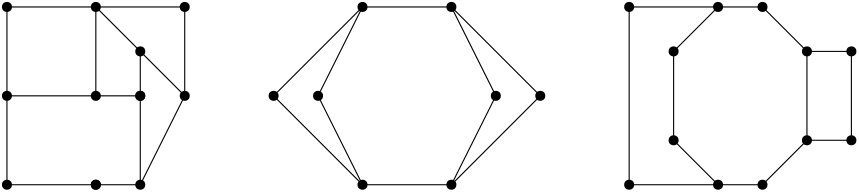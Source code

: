 <?xml version="1.0"?>
<!DOCTYPE ipe SYSTEM "ipe.dtd">
<ipe version="70107" creator="Ipe 7.2.1">
<info created="D:20140929104200" modified="D:20160108132735"/>
<ipestyle name="basic">
<symbol name="arrow/arc(spx)">
<path stroke="sym-stroke" fill="sym-stroke" pen="sym-pen">
0 0 m
-1 0.333 l
-1 -0.333 l
h
</path>
</symbol>
<symbol name="arrow/farc(spx)">
<path stroke="sym-stroke" fill="white" pen="sym-pen">
0 0 m
-1 0.333 l
-1 -0.333 l
h
</path>
</symbol>
<symbol name="mark/circle(sx)" transformations="translations">
<path fill="sym-stroke">
0.6 0 0 0.6 0 0 e
0.4 0 0 0.4 0 0 e
</path>
</symbol>
<symbol name="mark/disk(sx)" transformations="translations">
<path fill="sym-stroke">
0.6 0 0 0.6 0 0 e
</path>
</symbol>
<symbol name="mark/fdisk(sfx)" transformations="translations">
<group>
<path fill="sym-fill">
0.5 0 0 0.5 0 0 e
</path>
<path fill="sym-stroke" fillrule="eofill">
0.6 0 0 0.6 0 0 e
0.4 0 0 0.4 0 0 e
</path>
</group>
</symbol>
<symbol name="mark/box(sx)" transformations="translations">
<path fill="sym-stroke" fillrule="eofill">
-0.6 -0.6 m
0.6 -0.6 l
0.6 0.6 l
-0.6 0.6 l
h
-0.4 -0.4 m
0.4 -0.4 l
0.4 0.4 l
-0.4 0.4 l
h
</path>
</symbol>
<symbol name="mark/square(sx)" transformations="translations">
<path fill="sym-stroke">
-0.6 -0.6 m
0.6 -0.6 l
0.6 0.6 l
-0.6 0.6 l
h
</path>
</symbol>
<symbol name="mark/fsquare(sfx)" transformations="translations">
<group>
<path fill="sym-fill">
-0.5 -0.5 m
0.5 -0.5 l
0.5 0.5 l
-0.5 0.5 l
h
</path>
<path fill="sym-stroke" fillrule="eofill">
-0.6 -0.6 m
0.6 -0.6 l
0.6 0.6 l
-0.6 0.6 l
h
-0.4 -0.4 m
0.4 -0.4 l
0.4 0.4 l
-0.4 0.4 l
h
</path>
</group>
</symbol>
<symbol name="mark/cross(sx)" transformations="translations">
<group>
<path fill="sym-stroke">
-0.43 -0.57 m
0.57 0.43 l
0.43 0.57 l
-0.57 -0.43 l
h
</path>
<path fill="sym-stroke">
-0.43 0.57 m
0.57 -0.43 l
0.43 -0.57 l
-0.57 0.43 l
h
</path>
</group>
</symbol>
<symbol name="arrow/fnormal(spx)">
<path stroke="sym-stroke" fill="white" pen="sym-pen">
0 0 m
-1 0.333 l
-1 -0.333 l
h
</path>
</symbol>
<symbol name="arrow/pointed(spx)">
<path stroke="sym-stroke" fill="sym-stroke" pen="sym-pen">
0 0 m
-1 0.333 l
-0.8 0 l
-1 -0.333 l
h
</path>
</symbol>
<symbol name="arrow/fpointed(spx)">
<path stroke="sym-stroke" fill="white" pen="sym-pen">
0 0 m
-1 0.333 l
-0.8 0 l
-1 -0.333 l
h
</path>
</symbol>
<symbol name="arrow/linear(spx)">
<path stroke="sym-stroke" pen="sym-pen">
-1 0.333 m
0 0 l
-1 -0.333 l
</path>
</symbol>
<symbol name="arrow/fdouble(spx)">
<path stroke="sym-stroke" fill="white" pen="sym-pen">
0 0 m
-1 0.333 l
-1 -0.333 l
h
-1 0 m
-2 0.333 l
-2 -0.333 l
h
</path>
</symbol>
<symbol name="arrow/double(spx)">
<path stroke="sym-stroke" fill="sym-stroke" pen="sym-pen">
0 0 m
-1 0.333 l
-1 -0.333 l
h
-1 0 m
-2 0.333 l
-2 -0.333 l
h
</path>
</symbol>
<pen name="heavier" value="0.8"/>
<pen name="fat" value="1.2"/>
<pen name="ultrafat" value="2"/>
<symbolsize name="large" value="5"/>
<symbolsize name="small" value="2"/>
<symbolsize name="tiny" value="1.1"/>
<arrowsize name="large" value="10"/>
<arrowsize name="small" value="5"/>
<arrowsize name="tiny" value="3"/>
<color name="red" value="1 0 0"/>
<color name="green" value="0 1 0"/>
<color name="blue" value="0 0 1"/>
<color name="yellow" value="1 1 0"/>
<color name="orange" value="1 0.647 0"/>
<color name="gold" value="1 0.843 0"/>
<color name="purple" value="0.627 0.125 0.941"/>
<color name="gray" value="0.745"/>
<color name="brown" value="0.647 0.165 0.165"/>
<color name="navy" value="0 0 0.502"/>
<color name="pink" value="1 0.753 0.796"/>
<color name="seagreen" value="0.18 0.545 0.341"/>
<color name="turquoise" value="0.251 0.878 0.816"/>
<color name="violet" value="0.933 0.51 0.933"/>
<color name="darkblue" value="0 0 0.545"/>
<color name="darkcyan" value="0 0.545 0.545"/>
<color name="darkgray" value="0.663"/>
<color name="darkgreen" value="0 0.392 0"/>
<color name="darkmagenta" value="0.545 0 0.545"/>
<color name="darkorange" value="1 0.549 0"/>
<color name="darkred" value="0.545 0 0"/>
<color name="lightblue" value="0.678 0.847 0.902"/>
<color name="lightcyan" value="0.878 1 1"/>
<color name="lightgray" value="0.827"/>
<color name="lightgreen" value="0.565 0.933 0.565"/>
<color name="lightyellow" value="1 1 0.878"/>
<dashstyle name="dashed" value="[4] 0"/>
<dashstyle name="dotted" value="[1 3] 0"/>
<dashstyle name="dash dotted" value="[4 2 1 2] 0"/>
<dashstyle name="dash dot dotted" value="[4 2 1 2 1 2] 0"/>
<textsize name="large" value="\large"/>
<textsize name="Large" value="\Large"/>
<textsize name="LARGE" value="\LARGE"/>
<textsize name="huge" value="\huge"/>
<textsize name="Huge" value="\Huge"/>
<textsize name="small" value="\small"/>
<textsize name="footnote" value="\footnotesize"/>
<textsize name="tiny" value="\tiny"/>
<textstyle name="center" begin="\begin{center}" end="\end{center}"/>
<textstyle name="itemize" begin="\begin{itemize}" end="\end{itemize}"/>
<textstyle name="item" begin="\begin{itemize}\item{}" end="\end{itemize}"/>
<gridsize name="4 pts" value="4"/>
<gridsize name="8 pts (~3 mm)" value="8"/>
<gridsize name="16 pts (~6 mm)" value="16"/>
<gridsize name="32 pts (~12 mm)" value="32"/>
<gridsize name="10 pts (~3.5 mm)" value="10"/>
<gridsize name="20 pts (~7 mm)" value="20"/>
<gridsize name="14 pts (~5 mm)" value="14"/>
<gridsize name="28 pts (~10 mm)" value="28"/>
<gridsize name="56 pts (~20 mm)" value="56"/>
<anglesize name="90 deg" value="90"/>
<anglesize name="60 deg" value="60"/>
<anglesize name="45 deg" value="45"/>
<anglesize name="30 deg" value="30"/>
<anglesize name="22.5 deg" value="22.5"/>
<tiling name="falling" angle="-60" step="4" width="1"/>
<tiling name="rising" angle="30" step="4" width="1"/>
</ipestyle>
<page>
<layer name="alpha"/>
<view layers="alpha" active="alpha"/>
<use layer="alpha" name="mark/disk(sx)" pos="64 768" size="normal" stroke="black"/>
<use name="mark/disk(sx)" pos="64 736" size="normal" stroke="black"/>
<use name="mark/disk(sx)" pos="64 704" size="normal" stroke="black"/>
<use name="mark/disk(sx)" pos="96 768" size="normal" stroke="black"/>
<use name="mark/disk(sx)" pos="96 736" size="normal" stroke="black"/>
<use name="mark/disk(sx)" pos="96 704" size="normal" stroke="black"/>
<use name="mark/disk(sx)" pos="96 704" size="normal" stroke="black"/>
<use name="mark/disk(sx)" pos="112 704" size="normal" stroke="black"/>
<use name="mark/disk(sx)" pos="112 736" size="normal" stroke="black"/>
<use name="mark/disk(sx)" pos="112 736" size="normal" stroke="black"/>
<use name="mark/disk(sx)" pos="112 752" size="normal" stroke="black"/>
<use name="mark/disk(sx)" pos="128 736" size="normal" stroke="black"/>
<use name="mark/disk(sx)" pos="128 768" size="normal" stroke="black"/>
<path stroke="black">
64 768 m
64 704 l
112 704 l
</path>
<path stroke="black">
64 768 m
96 768 l
96 736 l
64 736 l
64 736 l
</path>
<path stroke="black">
96 736 m
112 736 l
112 704 l
</path>
<path stroke="black">
96 768 m
112 752 l
112 736 l
</path>
<path stroke="black">
112 752 m
128 736 l
128 768 l
96 768 l
</path>
<path stroke="black">
128 736 m
112 704 l
</path>
<use name="mark/disk(sx)" pos="160 736" size="normal" stroke="black"/>
<use name="mark/disk(sx)" pos="176 736" size="normal" stroke="black"/>
<use name="mark/disk(sx)" pos="192 768" size="normal" stroke="black"/>
<use name="mark/disk(sx)" pos="224 768" size="normal" stroke="black"/>
<use name="mark/disk(sx)" pos="240 736" size="normal" stroke="black"/>
<use name="mark/disk(sx)" pos="224 704" size="normal" stroke="black"/>
<use name="mark/disk(sx)" pos="192 704" size="normal" stroke="black"/>
<use name="mark/disk(sx)" pos="256 736" size="normal" stroke="black"/>
<path stroke="black">
192 768 m
176 736 l
192 704 l
224 704 l
240 736 l
224 768 l
192 768 l
</path>
<path stroke="black">
224 768 m
256 736 l
224 704 l
</path>
<path stroke="black">
192 768 m
160 736 l
192 704 l
</path>
<use name="mark/disk(sx)" pos="288 768" size="normal" stroke="black"/>
<use name="mark/disk(sx)" pos="288 704" size="normal" stroke="black"/>
<use name="mark/disk(sx)" pos="304 752" size="normal" stroke="black"/>
<use name="mark/disk(sx)" pos="304 720" size="normal" stroke="black"/>
<use name="mark/disk(sx)" pos="320 704" size="normal" stroke="black"/>
<use name="mark/disk(sx)" pos="336 704" size="normal" stroke="black"/>
<use name="mark/disk(sx)" pos="352 720" size="normal" stroke="black"/>
<use name="mark/disk(sx)" pos="352 752" size="normal" stroke="black"/>
<use name="mark/disk(sx)" pos="336 768" size="normal" stroke="black"/>
<use name="mark/disk(sx)" pos="320 768" size="normal" stroke="black"/>
<path stroke="black">
288 768 m
288 704 l
336 704 l
352 720 l
352 752 l
336 768 l
320 768 l
288 768 l
</path>
<path stroke="black">
320 768 m
304 752 l
304 720 l
320 704 l
</path>
<use name="mark/disk(sx)" pos="368 752" size="normal" stroke="black"/>
<use name="mark/disk(sx)" pos="368 720" size="normal" stroke="black"/>
<path stroke="black">
352 752 m
368 752 l
368 720 l
352 720 l
</path>
</page>
</ipe>
